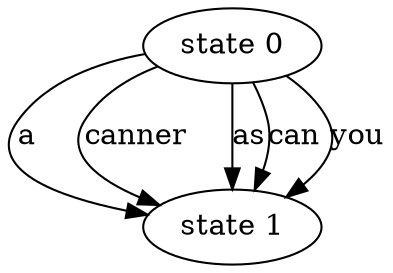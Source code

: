 digraph abc{ 
"state 0" -> "state 1" [ label="a" ]; 
"state 0" -> "state 1" [ label="canner" ]; 
"state 0" -> "state 1" [ label="as" ]; 
"state 0" -> "state 1" [ label="can" ]; 
"state 0" -> "state 1" [ label="you" ]; 
}